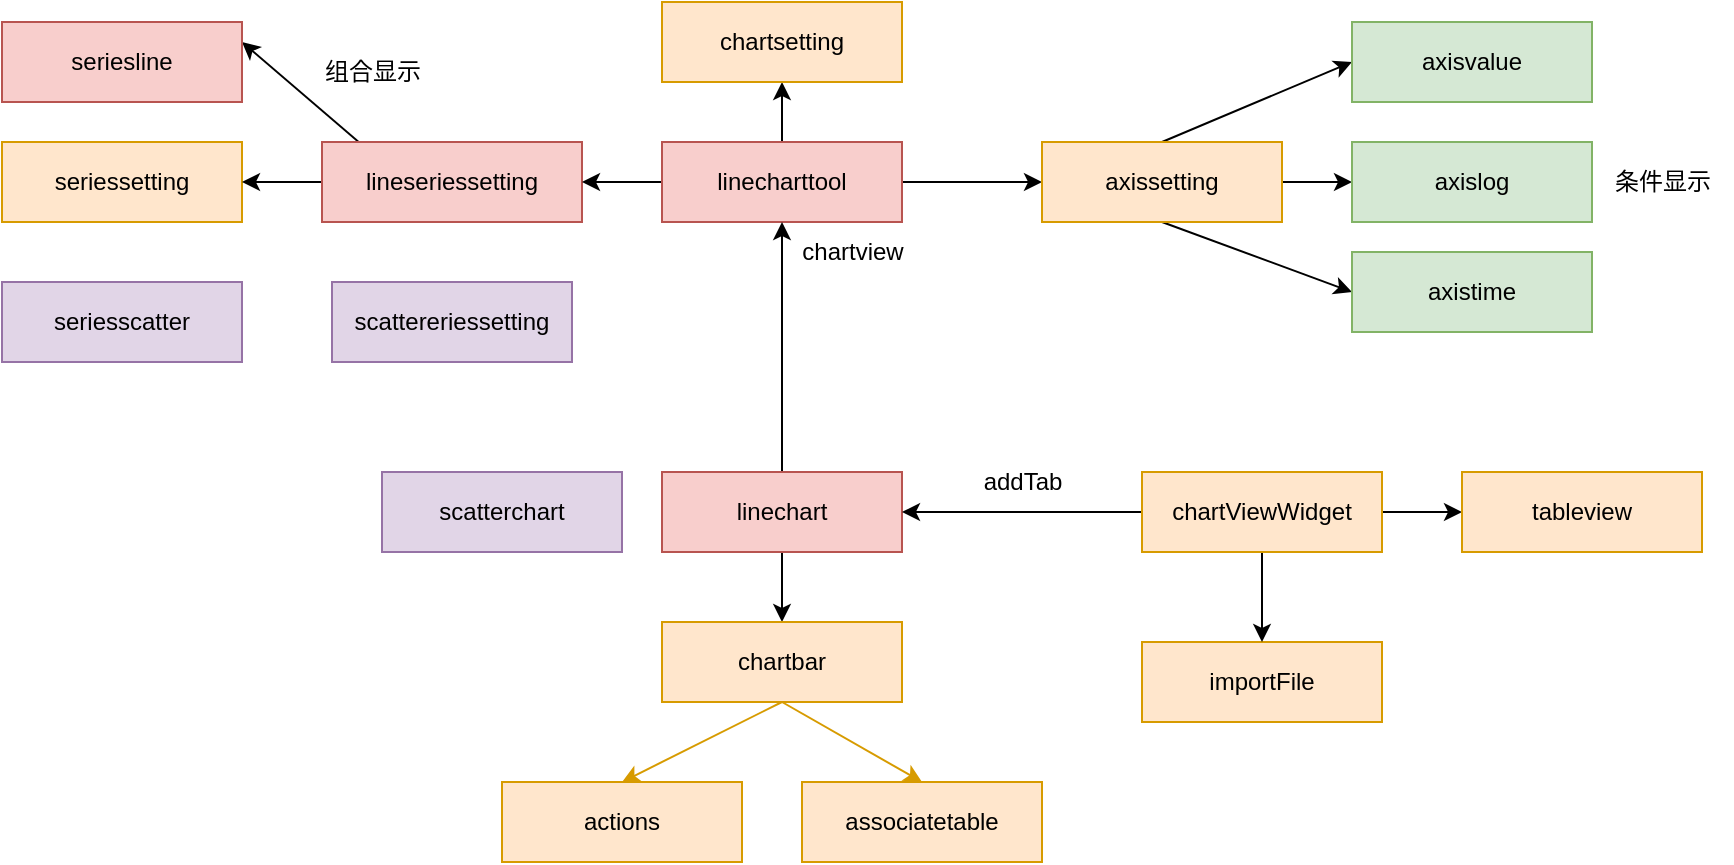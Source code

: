 <mxfile>
    <diagram id="-vgKKdyY2wyiJ_e43Tnr" name="第 1 页">
        <mxGraphModel dx="1855" dy="512" grid="1" gridSize="10" guides="1" tooltips="1" connect="1" arrows="1" fold="1" page="1" pageScale="1" pageWidth="827" pageHeight="1169" math="0" shadow="0">
            <root>
                <mxCell id="0"/>
                <mxCell id="1" parent="0"/>
                <mxCell id="3" value="seriessetting" style="whiteSpace=wrap;html=1;fillColor=#ffe6cc;strokeColor=#d79b00;" parent="1" vertex="1">
                    <mxGeometry x="-800" y="100" width="120" height="40" as="geometry"/>
                </mxCell>
                <mxCell id="72" style="edgeStyle=none;html=1;exitX=0;exitY=0.5;exitDx=0;exitDy=0;entryX=1;entryY=0.5;entryDx=0;entryDy=0;" parent="1" source="4" target="3" edge="1">
                    <mxGeometry relative="1" as="geometry"/>
                </mxCell>
                <mxCell id="73" style="edgeStyle=none;html=1;exitX=0.5;exitY=1;exitDx=0;exitDy=0;entryX=1;entryY=0.25;entryDx=0;entryDy=0;" parent="1" source="4" target="47" edge="1">
                    <mxGeometry relative="1" as="geometry"/>
                </mxCell>
                <mxCell id="4" value="lineseriessetting" style="whiteSpace=wrap;html=1;fillColor=#f8cecc;strokeColor=#b85450;" parent="1" vertex="1">
                    <mxGeometry x="-640" y="100" width="130" height="40" as="geometry"/>
                </mxCell>
                <mxCell id="70" style="edgeStyle=none;html=1;exitX=0;exitY=0.5;exitDx=0;exitDy=0;entryX=1;entryY=0.5;entryDx=0;entryDy=0;" parent="1" source="8" target="4" edge="1">
                    <mxGeometry relative="1" as="geometry"/>
                </mxCell>
                <mxCell id="75" style="edgeStyle=none;html=1;exitX=0.5;exitY=0;exitDx=0;exitDy=0;entryX=0.5;entryY=1;entryDx=0;entryDy=0;" parent="1" source="8" target="10" edge="1">
                    <mxGeometry relative="1" as="geometry"/>
                </mxCell>
                <mxCell id="78" style="edgeStyle=none;html=1;exitX=1;exitY=0.5;exitDx=0;exitDy=0;entryX=0;entryY=0.5;entryDx=0;entryDy=0;" parent="1" source="8" target="11" edge="1">
                    <mxGeometry relative="1" as="geometry"/>
                </mxCell>
                <mxCell id="8" value="linecharttool" style="whiteSpace=wrap;html=1;fillColor=#f8cecc;strokeColor=#b85450;" parent="1" vertex="1">
                    <mxGeometry x="-470" y="100" width="120" height="40" as="geometry"/>
                </mxCell>
                <mxCell id="10" value="chartsetting" style="whiteSpace=wrap;html=1;fillColor=#ffe6cc;strokeColor=#d79b00;" parent="1" vertex="1">
                    <mxGeometry x="-470" y="30" width="120" height="40" as="geometry"/>
                </mxCell>
                <mxCell id="79" style="edgeStyle=none;html=1;exitX=0.5;exitY=0;exitDx=0;exitDy=0;entryX=0;entryY=0.5;entryDx=0;entryDy=0;" parent="1" source="11" target="31" edge="1">
                    <mxGeometry relative="1" as="geometry"/>
                </mxCell>
                <mxCell id="80" style="edgeStyle=none;html=1;exitX=1;exitY=0.5;exitDx=0;exitDy=0;entryX=0;entryY=0.5;entryDx=0;entryDy=0;" parent="1" source="11" target="33" edge="1">
                    <mxGeometry relative="1" as="geometry"/>
                </mxCell>
                <mxCell id="81" style="edgeStyle=none;html=1;exitX=0.5;exitY=1;exitDx=0;exitDy=0;entryX=0;entryY=0.5;entryDx=0;entryDy=0;" parent="1" source="11" target="32" edge="1">
                    <mxGeometry relative="1" as="geometry"/>
                </mxCell>
                <mxCell id="11" value="axissetting" style="whiteSpace=wrap;html=1;fillColor=#ffe6cc;strokeColor=#d79b00;" parent="1" vertex="1">
                    <mxGeometry x="-280" y="100" width="120" height="40" as="geometry"/>
                </mxCell>
                <mxCell id="63" style="edgeStyle=none;html=1;exitX=0.5;exitY=1;exitDx=0;exitDy=0;entryX=0.5;entryY=0;entryDx=0;entryDy=0;" parent="1" source="15" target="17" edge="1">
                    <mxGeometry relative="1" as="geometry"/>
                </mxCell>
                <mxCell id="66" style="edgeStyle=none;html=1;exitX=0.5;exitY=0;exitDx=0;exitDy=0;entryX=0.5;entryY=1;entryDx=0;entryDy=0;" parent="1" source="15" target="8" edge="1">
                    <mxGeometry relative="1" as="geometry"/>
                </mxCell>
                <mxCell id="15" value="linechart" style="whiteSpace=wrap;html=1;fillColor=#f8cecc;strokeColor=#b85450;" parent="1" vertex="1">
                    <mxGeometry x="-470" y="265" width="120" height="40" as="geometry"/>
                </mxCell>
                <mxCell id="68" style="edgeStyle=none;html=1;exitX=0.5;exitY=1;exitDx=0;exitDy=0;entryX=0.5;entryY=0;entryDx=0;entryDy=0;fillColor=#ffe6cc;strokeColor=#d79b00;" parent="1" source="17" target="19" edge="1">
                    <mxGeometry relative="1" as="geometry"/>
                </mxCell>
                <mxCell id="69" style="edgeStyle=none;html=1;exitX=0.5;exitY=1;exitDx=0;exitDy=0;entryX=0.5;entryY=0;entryDx=0;entryDy=0;fillColor=#ffe6cc;strokeColor=#d79b00;" parent="1" source="17" target="20" edge="1">
                    <mxGeometry relative="1" as="geometry"/>
                </mxCell>
                <mxCell id="17" value="chartbar" style="whiteSpace=wrap;html=1;fillColor=#ffe6cc;strokeColor=#d79b00;" parent="1" vertex="1">
                    <mxGeometry x="-470" y="340" width="120" height="40" as="geometry"/>
                </mxCell>
                <mxCell id="19" value="actions" style="whiteSpace=wrap;html=1;fillColor=#ffe6cc;strokeColor=#d79b00;" parent="1" vertex="1">
                    <mxGeometry x="-550" y="420" width="120" height="40" as="geometry"/>
                </mxCell>
                <mxCell id="20" value="associatetable" style="whiteSpace=wrap;html=1;fillColor=#ffe6cc;strokeColor=#d79b00;" parent="1" vertex="1">
                    <mxGeometry x="-400" y="420" width="120" height="40" as="geometry"/>
                </mxCell>
                <mxCell id="65" style="edgeStyle=none;html=1;exitX=1;exitY=0.5;exitDx=0;exitDy=0;entryX=0;entryY=0.5;entryDx=0;entryDy=0;" parent="1" target="25" edge="1">
                    <mxGeometry relative="1" as="geometry">
                        <mxPoint x="-125.0" y="285" as="sourcePoint"/>
                    </mxGeometry>
                </mxCell>
                <mxCell id="25" value="tableview" style="whiteSpace=wrap;html=1;fillColor=#ffe6cc;strokeColor=#d79b00;" parent="1" vertex="1">
                    <mxGeometry x="-70" y="265" width="120" height="40" as="geometry"/>
                </mxCell>
                <mxCell id="27" value="chartview" style="text;html=1;align=center;verticalAlign=middle;resizable=0;points=[];autosize=1;strokeColor=none;fillColor=none;" parent="1" vertex="1">
                    <mxGeometry x="-410" y="140" width="70" height="30" as="geometry"/>
                </mxCell>
                <mxCell id="29" value="importFile" style="whiteSpace=wrap;html=1;fillColor=#ffe6cc;strokeColor=#d79b00;" parent="1" vertex="1">
                    <mxGeometry x="-230" y="350" width="120" height="40" as="geometry"/>
                </mxCell>
                <mxCell id="31" value="axisvalue" style="whiteSpace=wrap;html=1;fillColor=#d5e8d4;strokeColor=#82b366;" parent="1" vertex="1">
                    <mxGeometry x="-125" y="40" width="120" height="40" as="geometry"/>
                </mxCell>
                <mxCell id="32" value="axistime" style="whiteSpace=wrap;html=1;fillColor=#d5e8d4;strokeColor=#82b366;" parent="1" vertex="1">
                    <mxGeometry x="-125" y="155" width="120" height="40" as="geometry"/>
                </mxCell>
                <mxCell id="33" value="axislog" style="whiteSpace=wrap;html=1;fillColor=#d5e8d4;strokeColor=#82b366;" parent="1" vertex="1">
                    <mxGeometry x="-125" y="100" width="120" height="40" as="geometry"/>
                </mxCell>
                <mxCell id="47" value="seriesline" style="whiteSpace=wrap;html=1;fillColor=#f8cecc;strokeColor=#b85450;" parent="1" vertex="1">
                    <mxGeometry x="-800" y="40" width="120" height="40" as="geometry"/>
                </mxCell>
                <mxCell id="57" value="seriesscatter" style="whiteSpace=wrap;html=1;fillColor=#e1d5e7;strokeColor=#9673a6;" parent="1" vertex="1">
                    <mxGeometry x="-800" y="170" width="120" height="40" as="geometry"/>
                </mxCell>
                <mxCell id="90" style="edgeStyle=none;html=1;exitX=0;exitY=0.5;exitDx=0;exitDy=0;entryX=1;entryY=0.5;entryDx=0;entryDy=0;" parent="1" source="89" target="15" edge="1">
                    <mxGeometry relative="1" as="geometry"/>
                </mxCell>
                <mxCell id="91" style="edgeStyle=none;html=1;exitX=0.5;exitY=1;exitDx=0;exitDy=0;entryX=0.5;entryY=0;entryDx=0;entryDy=0;" parent="1" source="89" target="29" edge="1">
                    <mxGeometry relative="1" as="geometry"/>
                </mxCell>
                <mxCell id="89" value="chartViewWidget" style="whiteSpace=wrap;html=1;fillColor=#ffe6cc;strokeColor=#d79b00;" parent="1" vertex="1">
                    <mxGeometry x="-230" y="265" width="120" height="40" as="geometry"/>
                </mxCell>
                <mxCell id="92" value="addTab" style="text;html=1;align=center;verticalAlign=middle;resizable=0;points=[];autosize=1;strokeColor=none;fillColor=none;" parent="1" vertex="1">
                    <mxGeometry x="-320" y="255" width="60" height="30" as="geometry"/>
                </mxCell>
                <mxCell id="96" value="scattereriessetting" style="whiteSpace=wrap;html=1;fillColor=#e1d5e7;strokeColor=#9673a6;" parent="1" vertex="1">
                    <mxGeometry x="-635" y="170" width="120" height="40" as="geometry"/>
                </mxCell>
                <mxCell id="97" value="scatterchart" style="whiteSpace=wrap;html=1;fillColor=#e1d5e7;strokeColor=#9673a6;" parent="1" vertex="1">
                    <mxGeometry x="-610" y="265" width="120" height="40" as="geometry"/>
                </mxCell>
                <mxCell id="99" value="条件显示" style="text;html=1;align=center;verticalAlign=middle;resizable=0;points=[];autosize=1;strokeColor=none;fillColor=none;" parent="1" vertex="1">
                    <mxGeometry x="-5" y="105" width="70" height="30" as="geometry"/>
                </mxCell>
                <mxCell id="100" value="组合显示" style="text;html=1;align=center;verticalAlign=middle;resizable=0;points=[];autosize=1;strokeColor=none;fillColor=none;" parent="1" vertex="1">
                    <mxGeometry x="-650" y="50" width="70" height="30" as="geometry"/>
                </mxCell>
            </root>
        </mxGraphModel>
    </diagram>
</mxfile>